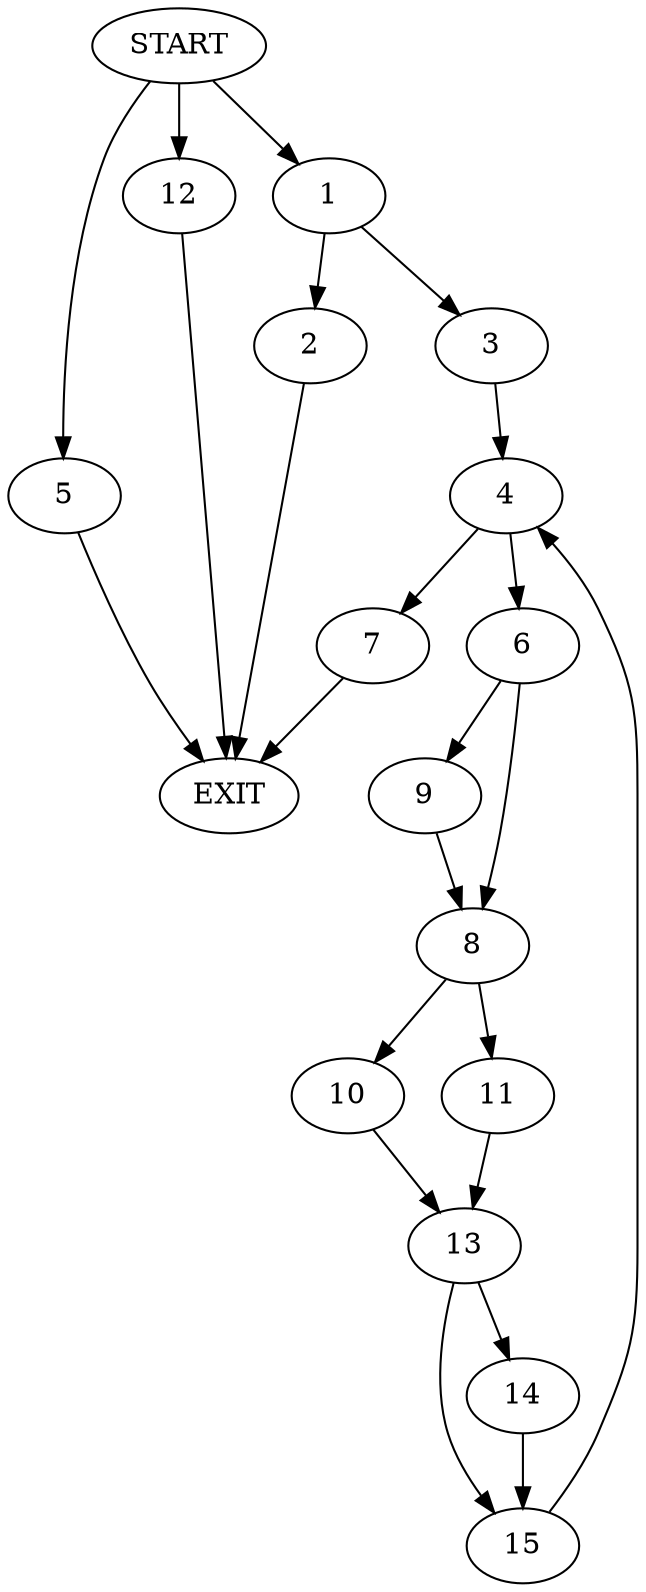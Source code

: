 digraph {
0 [label="START"]
16 [label="EXIT"]
0 -> 1
1 -> 2
1 -> 3
2 -> 16
3 -> 4
0 -> 5
5 -> 16
4 -> 6
4 -> 7
7 -> 16
6 -> 8
6 -> 9
9 -> 8
8 -> 10
8 -> 11
0 -> 12
12 -> 16
10 -> 13
11 -> 13
13 -> 14
13 -> 15
14 -> 15
15 -> 4
}
